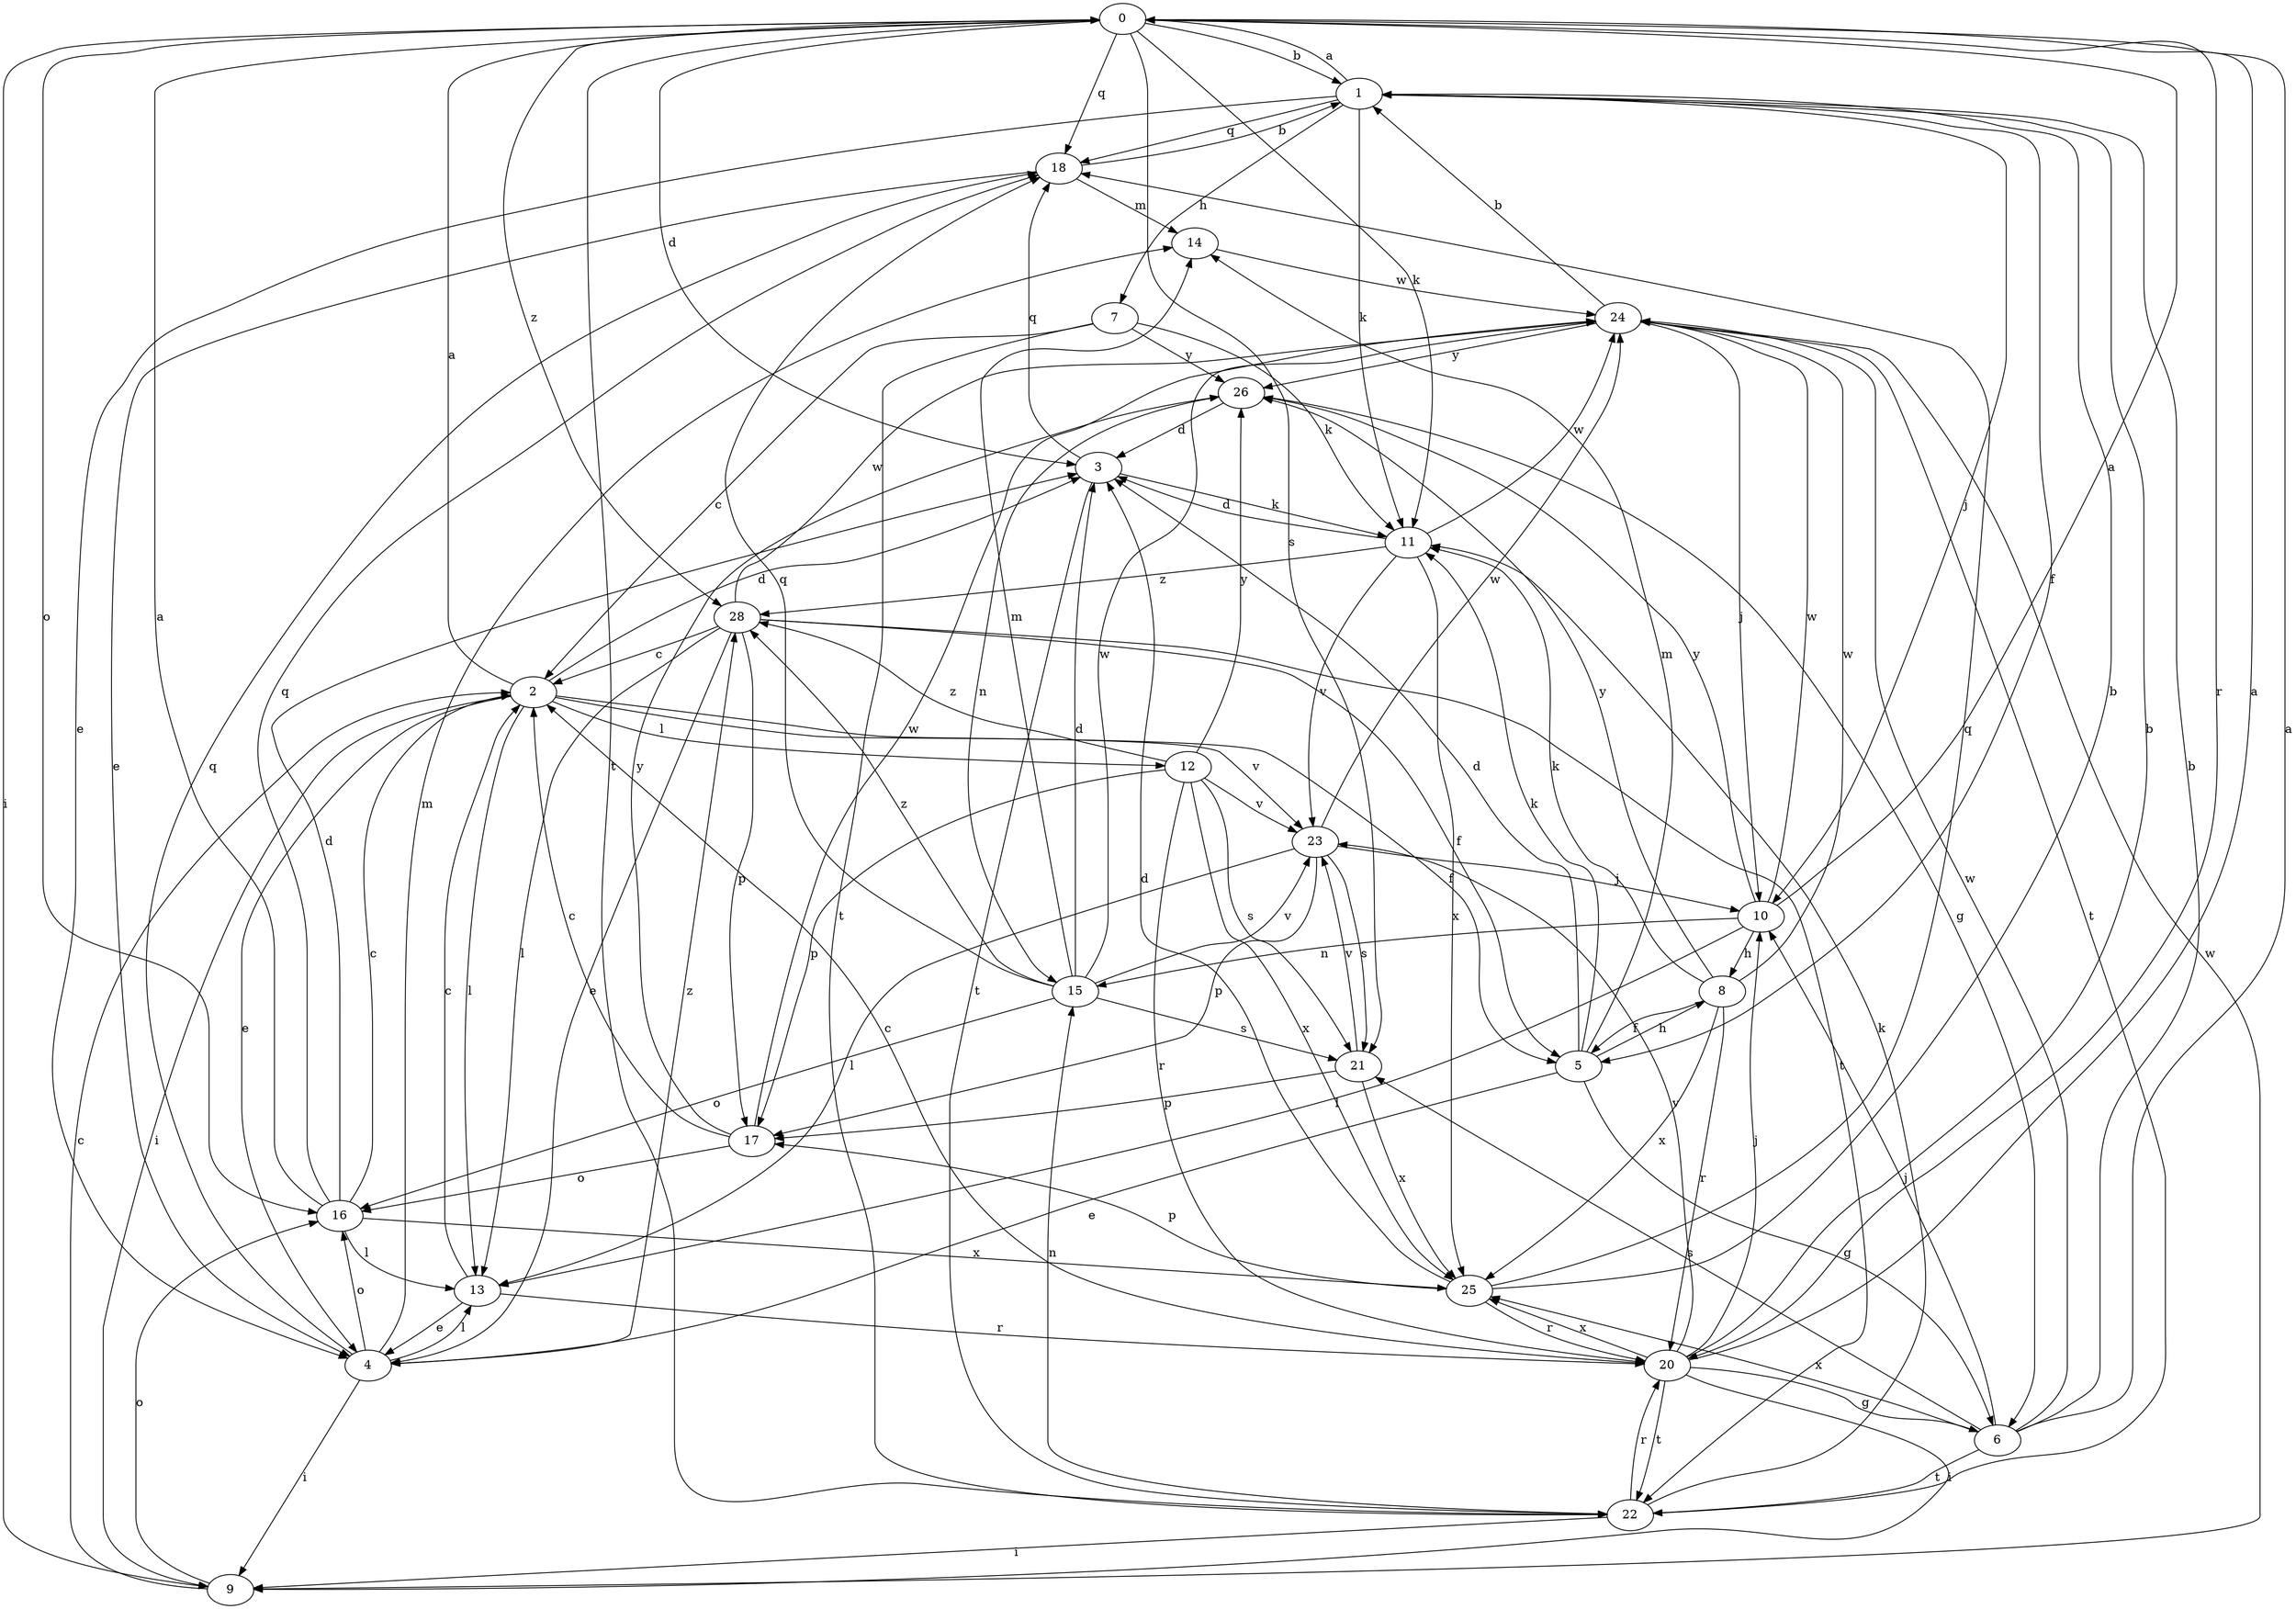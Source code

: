 strict digraph  {
0;
1;
2;
3;
4;
5;
6;
7;
8;
9;
10;
11;
12;
13;
14;
15;
16;
17;
18;
20;
21;
22;
23;
24;
25;
26;
28;
0 -> 1  [label=b];
0 -> 3  [label=d];
0 -> 9  [label=i];
0 -> 11  [label=k];
0 -> 16  [label=o];
0 -> 18  [label=q];
0 -> 20  [label=r];
0 -> 21  [label=s];
0 -> 22  [label=t];
0 -> 28  [label=z];
1 -> 0  [label=a];
1 -> 4  [label=e];
1 -> 5  [label=f];
1 -> 7  [label=h];
1 -> 10  [label=j];
1 -> 11  [label=k];
1 -> 18  [label=q];
2 -> 0  [label=a];
2 -> 3  [label=d];
2 -> 4  [label=e];
2 -> 5  [label=f];
2 -> 9  [label=i];
2 -> 12  [label=l];
2 -> 13  [label=l];
2 -> 23  [label=v];
3 -> 11  [label=k];
3 -> 18  [label=q];
3 -> 22  [label=t];
4 -> 9  [label=i];
4 -> 13  [label=l];
4 -> 14  [label=m];
4 -> 16  [label=o];
4 -> 18  [label=q];
4 -> 28  [label=z];
5 -> 3  [label=d];
5 -> 4  [label=e];
5 -> 6  [label=g];
5 -> 8  [label=h];
5 -> 11  [label=k];
5 -> 14  [label=m];
6 -> 0  [label=a];
6 -> 1  [label=b];
6 -> 10  [label=j];
6 -> 21  [label=s];
6 -> 22  [label=t];
6 -> 24  [label=w];
6 -> 25  [label=x];
7 -> 2  [label=c];
7 -> 11  [label=k];
7 -> 22  [label=t];
7 -> 26  [label=y];
8 -> 5  [label=f];
8 -> 11  [label=k];
8 -> 20  [label=r];
8 -> 24  [label=w];
8 -> 25  [label=x];
8 -> 26  [label=y];
9 -> 2  [label=c];
9 -> 16  [label=o];
9 -> 24  [label=w];
10 -> 0  [label=a];
10 -> 8  [label=h];
10 -> 13  [label=l];
10 -> 15  [label=n];
10 -> 24  [label=w];
10 -> 26  [label=y];
11 -> 3  [label=d];
11 -> 23  [label=v];
11 -> 24  [label=w];
11 -> 25  [label=x];
11 -> 28  [label=z];
12 -> 17  [label=p];
12 -> 20  [label=r];
12 -> 21  [label=s];
12 -> 23  [label=v];
12 -> 25  [label=x];
12 -> 26  [label=y];
12 -> 28  [label=z];
13 -> 2  [label=c];
13 -> 4  [label=e];
13 -> 20  [label=r];
14 -> 24  [label=w];
15 -> 3  [label=d];
15 -> 14  [label=m];
15 -> 16  [label=o];
15 -> 18  [label=q];
15 -> 21  [label=s];
15 -> 23  [label=v];
15 -> 24  [label=w];
15 -> 28  [label=z];
16 -> 0  [label=a];
16 -> 2  [label=c];
16 -> 3  [label=d];
16 -> 13  [label=l];
16 -> 18  [label=q];
16 -> 25  [label=x];
17 -> 2  [label=c];
17 -> 16  [label=o];
17 -> 24  [label=w];
17 -> 26  [label=y];
18 -> 1  [label=b];
18 -> 4  [label=e];
18 -> 14  [label=m];
20 -> 0  [label=a];
20 -> 1  [label=b];
20 -> 2  [label=c];
20 -> 6  [label=g];
20 -> 9  [label=i];
20 -> 10  [label=j];
20 -> 22  [label=t];
20 -> 23  [label=v];
20 -> 25  [label=x];
21 -> 17  [label=p];
21 -> 23  [label=v];
21 -> 25  [label=x];
22 -> 9  [label=i];
22 -> 11  [label=k];
22 -> 15  [label=n];
22 -> 20  [label=r];
23 -> 10  [label=j];
23 -> 13  [label=l];
23 -> 17  [label=p];
23 -> 21  [label=s];
23 -> 24  [label=w];
24 -> 1  [label=b];
24 -> 10  [label=j];
24 -> 22  [label=t];
24 -> 26  [label=y];
25 -> 1  [label=b];
25 -> 3  [label=d];
25 -> 17  [label=p];
25 -> 18  [label=q];
25 -> 20  [label=r];
26 -> 3  [label=d];
26 -> 6  [label=g];
26 -> 15  [label=n];
28 -> 2  [label=c];
28 -> 4  [label=e];
28 -> 5  [label=f];
28 -> 13  [label=l];
28 -> 17  [label=p];
28 -> 22  [label=t];
28 -> 24  [label=w];
}

